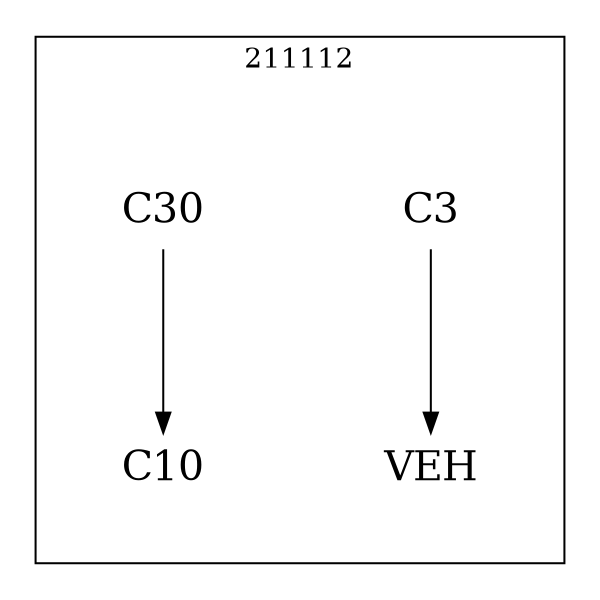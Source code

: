 strict digraph DAGS {
	size = "4,4!" ; ratio ="fill"; subgraph cluster_0{
			labeldoc = "t";
			label = "211112";node	[label= VEH, shape = plaintext, fontsize=20] VEH;node	[label= C3, shape = plaintext, fontsize=20] C3;node	[label= C10, shape = plaintext, fontsize=20] C10;node	[label= C30, shape = plaintext, fontsize=20] C30;
C3->VEH;
C30->C10;
	}}